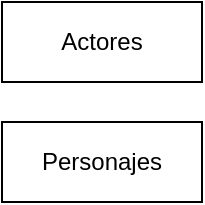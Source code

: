 <mxfile version="22.0.4" type="github">
  <diagram name="Page-1" id="vt7E26coTQ7GBFosNAj3">
    <mxGraphModel dx="1393" dy="758" grid="1" gridSize="10" guides="1" tooltips="1" connect="1" arrows="1" fold="1" page="1" pageScale="1" pageWidth="850" pageHeight="1100" math="0" shadow="0">
      <root>
        <mxCell id="0" />
        <mxCell id="1" parent="0" />
        <mxCell id="EmvSPIBgGL5C_TIdjesC-2" value="Personajes" style="whiteSpace=wrap;html=1;align=center;" vertex="1" parent="1">
          <mxGeometry x="60" y="300" width="100" height="40" as="geometry" />
        </mxCell>
        <mxCell id="EmvSPIBgGL5C_TIdjesC-3" value="Actores" style="whiteSpace=wrap;html=1;align=center;" vertex="1" parent="1">
          <mxGeometry x="60" y="240" width="100" height="40" as="geometry" />
        </mxCell>
      </root>
    </mxGraphModel>
  </diagram>
</mxfile>
